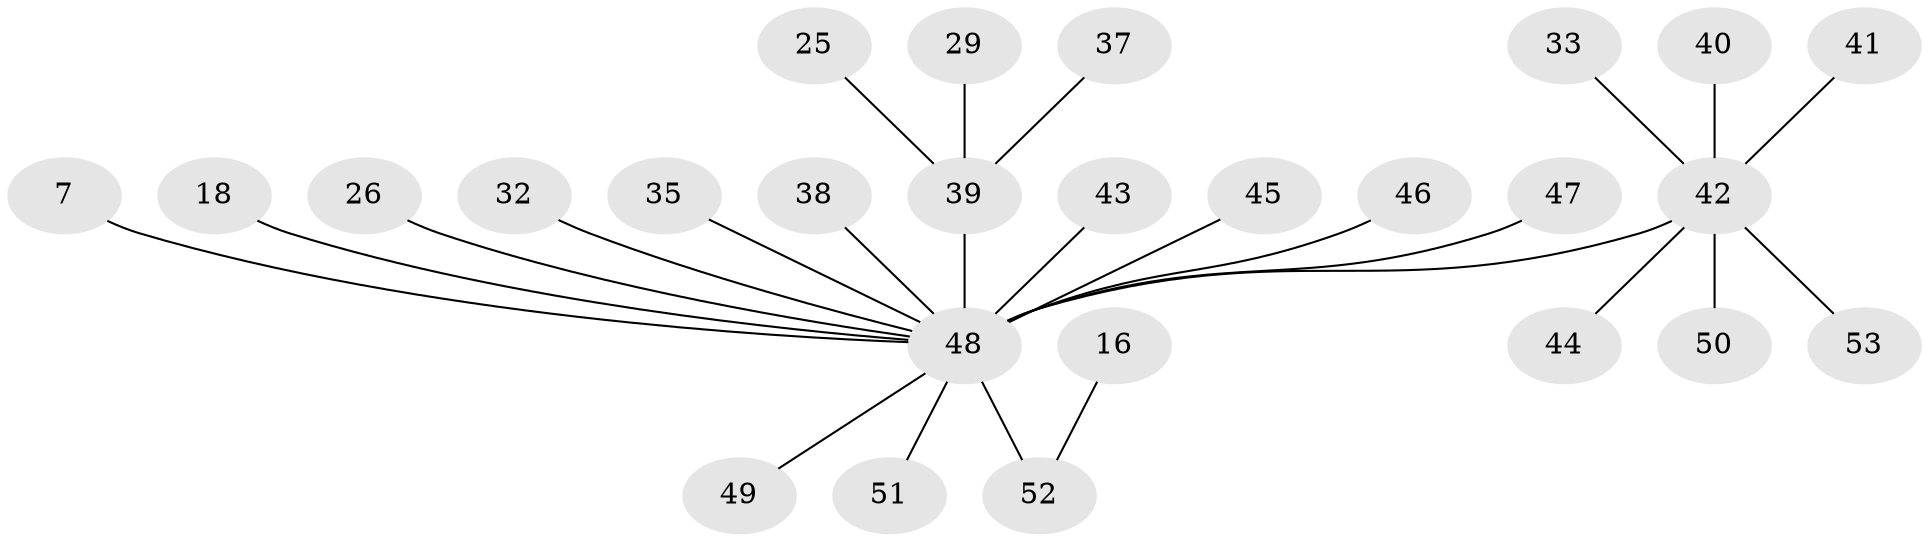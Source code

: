 // original degree distribution, {1: 0.5283018867924528, 11: 0.018867924528301886, 29: 0.018867924528301886, 8: 0.018867924528301886, 6: 0.018867924528301886, 2: 0.20754716981132076, 3: 0.1320754716981132, 4: 0.03773584905660377, 5: 0.018867924528301886}
// Generated by graph-tools (version 1.1) at 2025/52/03/04/25 21:52:02]
// undirected, 26 vertices, 25 edges
graph export_dot {
graph [start="1"]
  node [color=gray90,style=filled];
  7;
  16;
  18;
  25;
  26;
  29;
  32;
  33;
  35;
  37;
  38;
  39 [super="+20+24+31"];
  40;
  41 [super="+15"];
  42 [super="+2+28+34+1+17+21"];
  43;
  44 [super="+36"];
  45;
  46 [super="+11"];
  47 [super="+30"];
  48 [super="+9+13+14+27+3"];
  49;
  50;
  51 [super="+23"];
  52 [super="+12"];
  53 [super="+6"];
  7 -- 48;
  16 -- 52;
  18 -- 48;
  25 -- 39;
  26 -- 48;
  29 -- 39;
  32 -- 48;
  33 -- 42;
  35 -- 48;
  37 -- 39;
  38 -- 48;
  39 -- 48 [weight=6];
  40 -- 42;
  41 -- 42;
  42 -- 50;
  42 -- 53;
  42 -- 48 [weight=4];
  42 -- 44;
  43 -- 48;
  45 -- 48;
  46 -- 48;
  47 -- 48;
  48 -- 49;
  48 -- 51;
  48 -- 52 [weight=3];
}
